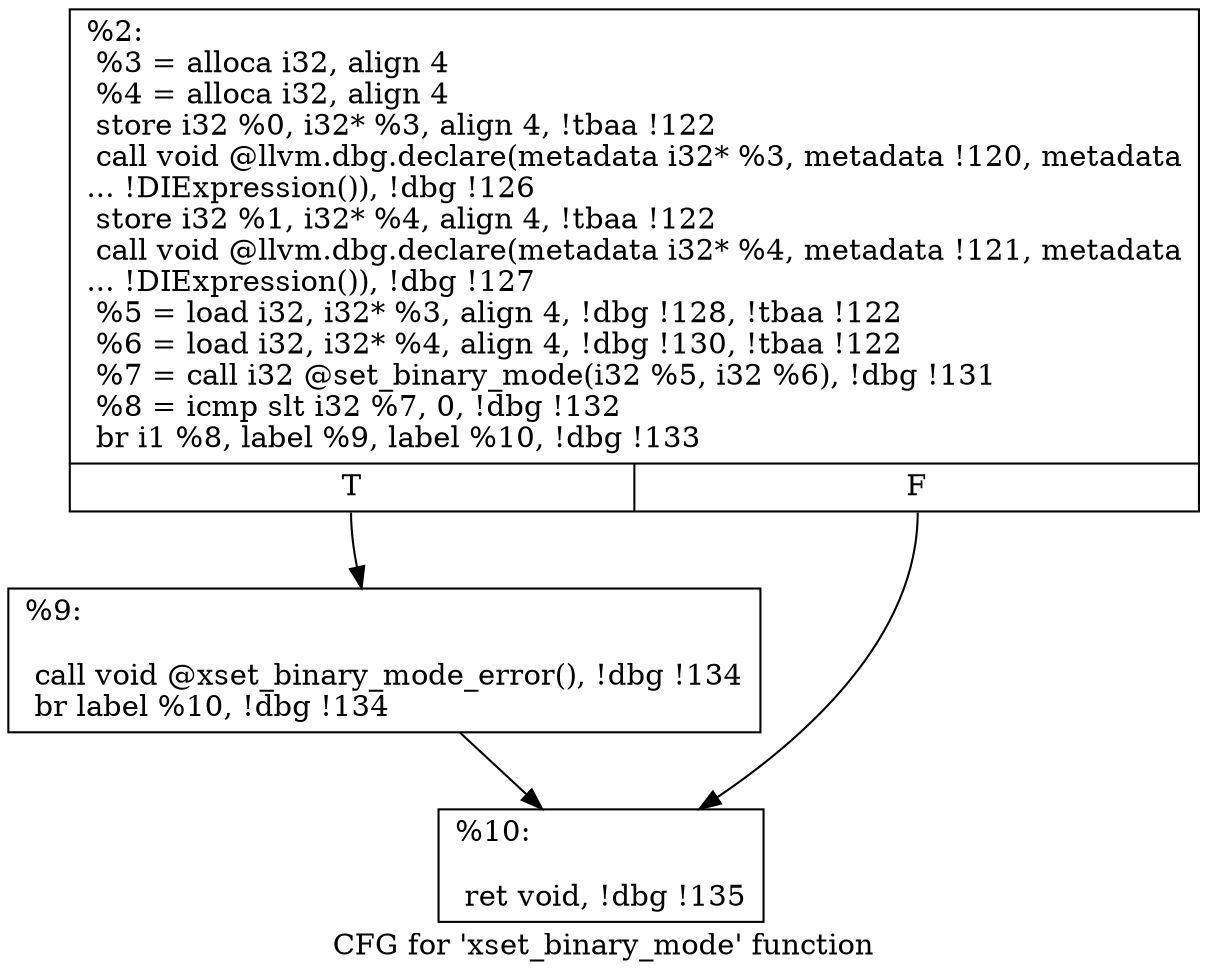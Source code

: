 digraph "CFG for 'xset_binary_mode' function" {
	label="CFG for 'xset_binary_mode' function";

	Node0xe4ec50 [shape=record,label="{%2:\l  %3 = alloca i32, align 4\l  %4 = alloca i32, align 4\l  store i32 %0, i32* %3, align 4, !tbaa !122\l  call void @llvm.dbg.declare(metadata i32* %3, metadata !120, metadata\l... !DIExpression()), !dbg !126\l  store i32 %1, i32* %4, align 4, !tbaa !122\l  call void @llvm.dbg.declare(metadata i32* %4, metadata !121, metadata\l... !DIExpression()), !dbg !127\l  %5 = load i32, i32* %3, align 4, !dbg !128, !tbaa !122\l  %6 = load i32, i32* %4, align 4, !dbg !130, !tbaa !122\l  %7 = call i32 @set_binary_mode(i32 %5, i32 %6), !dbg !131\l  %8 = icmp slt i32 %7, 0, !dbg !132\l  br i1 %8, label %9, label %10, !dbg !133\l|{<s0>T|<s1>F}}"];
	Node0xe4ec50:s0 -> Node0xe4f910;
	Node0xe4ec50:s1 -> Node0xe4f960;
	Node0xe4f910 [shape=record,label="{%9:\l\l  call void @xset_binary_mode_error(), !dbg !134\l  br label %10, !dbg !134\l}"];
	Node0xe4f910 -> Node0xe4f960;
	Node0xe4f960 [shape=record,label="{%10:\l\l  ret void, !dbg !135\l}"];
}
